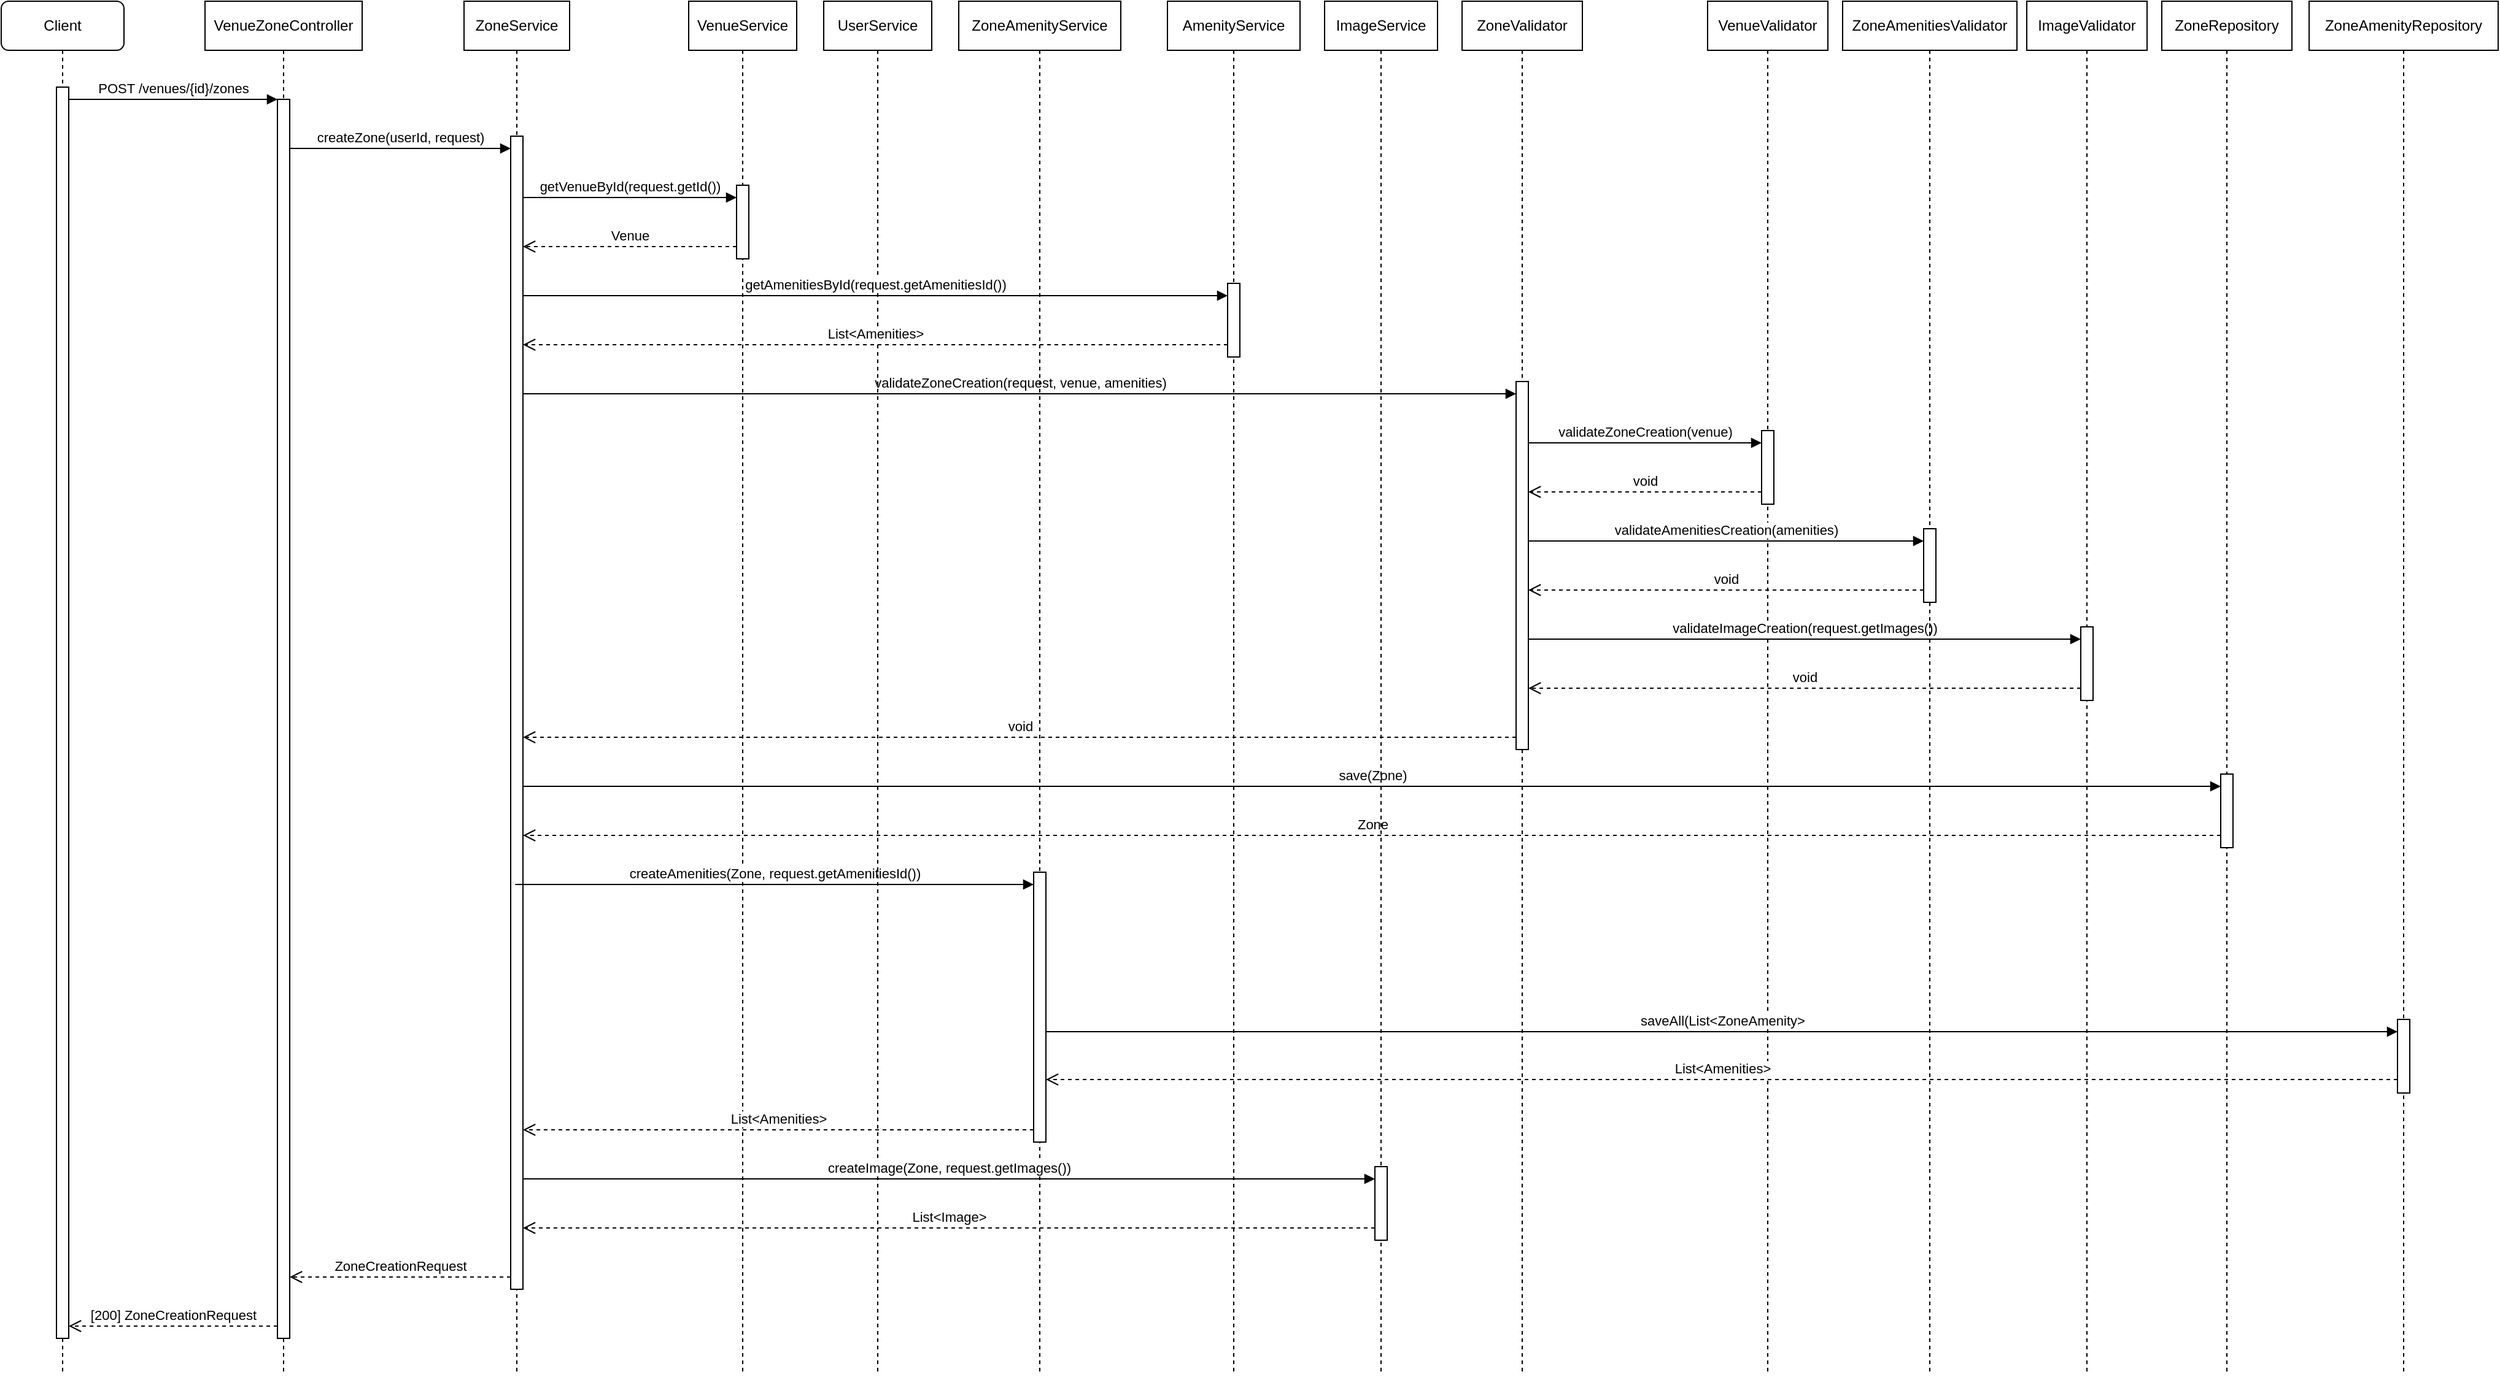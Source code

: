 <mxfile version="26.0.4">
  <diagram name="create-zone" id="2YBvvXClWsGukQMizWep">
    <mxGraphModel dx="521" dy="266" grid="1" gridSize="10" guides="1" tooltips="1" connect="1" arrows="1" fold="1" page="0" pageScale="1" pageWidth="850" pageHeight="1100" math="1" shadow="0">
      <root>
        <mxCell id="0" />
        <mxCell id="1" parent="0" />
        <mxCell id="aM9ryv3xv72pqoxQDRHE-1" value="Client" style="shape=umlLifeline;perimeter=lifelinePerimeter;whiteSpace=wrap;html=1;container=0;dropTarget=0;collapsible=0;recursiveResize=0;outlineConnect=0;portConstraint=eastwest;newEdgeStyle={&quot;edgeStyle&quot;:&quot;elbowEdgeStyle&quot;,&quot;elbow&quot;:&quot;vertical&quot;,&quot;curved&quot;:0,&quot;rounded&quot;:0};rounded=1;" parent="1" vertex="1">
          <mxGeometry x="40" y="40" width="100" height="1120" as="geometry" />
        </mxCell>
        <mxCell id="aM9ryv3xv72pqoxQDRHE-2" value="" style="html=1;points=[];perimeter=orthogonalPerimeter;outlineConnect=0;targetShapes=umlLifeline;portConstraint=eastwest;newEdgeStyle={&quot;edgeStyle&quot;:&quot;elbowEdgeStyle&quot;,&quot;elbow&quot;:&quot;vertical&quot;,&quot;curved&quot;:0,&quot;rounded&quot;:0};" parent="aM9ryv3xv72pqoxQDRHE-1" vertex="1">
          <mxGeometry x="45" y="70" width="10" height="1020" as="geometry" />
        </mxCell>
        <mxCell id="aM9ryv3xv72pqoxQDRHE-5" value="VenueZoneController" style="shape=umlLifeline;perimeter=lifelinePerimeter;whiteSpace=wrap;html=1;container=0;dropTarget=0;collapsible=0;recursiveResize=0;outlineConnect=0;portConstraint=eastwest;newEdgeStyle={&quot;edgeStyle&quot;:&quot;elbowEdgeStyle&quot;,&quot;elbow&quot;:&quot;vertical&quot;,&quot;curved&quot;:0,&quot;rounded&quot;:0};" parent="1" vertex="1">
          <mxGeometry x="206" y="40" width="128" height="1120" as="geometry" />
        </mxCell>
        <mxCell id="aM9ryv3xv72pqoxQDRHE-6" value="" style="html=1;points=[];perimeter=orthogonalPerimeter;outlineConnect=0;targetShapes=umlLifeline;portConstraint=eastwest;newEdgeStyle={&quot;edgeStyle&quot;:&quot;elbowEdgeStyle&quot;,&quot;elbow&quot;:&quot;vertical&quot;,&quot;curved&quot;:0,&quot;rounded&quot;:0};" parent="aM9ryv3xv72pqoxQDRHE-5" vertex="1">
          <mxGeometry x="59" y="80" width="10" height="1010" as="geometry" />
        </mxCell>
        <mxCell id="aM9ryv3xv72pqoxQDRHE-7" value="POST /venues/{id}/zones" style="html=1;verticalAlign=bottom;endArrow=block;edgeStyle=elbowEdgeStyle;elbow=vertical;curved=0;rounded=0;" parent="1" source="aM9ryv3xv72pqoxQDRHE-2" target="aM9ryv3xv72pqoxQDRHE-6" edge="1">
          <mxGeometry relative="1" as="geometry">
            <mxPoint x="195" y="130" as="sourcePoint" />
            <Array as="points">
              <mxPoint x="180" y="120" />
            </Array>
          </mxGeometry>
        </mxCell>
        <mxCell id="GYffdoqTxgihkmZONAOh-1" value="ZoneService" style="shape=umlLifeline;perimeter=lifelinePerimeter;whiteSpace=wrap;html=1;container=0;dropTarget=0;collapsible=0;recursiveResize=0;outlineConnect=0;portConstraint=eastwest;newEdgeStyle={&quot;edgeStyle&quot;:&quot;elbowEdgeStyle&quot;,&quot;elbow&quot;:&quot;vertical&quot;,&quot;curved&quot;:0,&quot;rounded&quot;:0};" parent="1" vertex="1">
          <mxGeometry x="417" y="40" width="86" height="1120" as="geometry" />
        </mxCell>
        <mxCell id="GYffdoqTxgihkmZONAOh-2" value="" style="html=1;points=[];perimeter=orthogonalPerimeter;outlineConnect=0;targetShapes=umlLifeline;portConstraint=eastwest;newEdgeStyle={&quot;edgeStyle&quot;:&quot;elbowEdgeStyle&quot;,&quot;elbow&quot;:&quot;vertical&quot;,&quot;curved&quot;:0,&quot;rounded&quot;:0};" parent="GYffdoqTxgihkmZONAOh-1" vertex="1">
          <mxGeometry x="38" y="110" width="10" height="940" as="geometry" />
        </mxCell>
        <mxCell id="GYffdoqTxgihkmZONAOh-3" value="createZone(userId, request)" style="html=1;verticalAlign=bottom;endArrow=block;edgeStyle=elbowEdgeStyle;elbow=vertical;curved=0;rounded=0;" parent="1" source="aM9ryv3xv72pqoxQDRHE-6" target="GYffdoqTxgihkmZONAOh-2" edge="1">
          <mxGeometry relative="1" as="geometry">
            <mxPoint x="240" y="160" as="sourcePoint" />
            <Array as="points">
              <mxPoint x="325" y="160" />
            </Array>
            <mxPoint x="410" y="160" as="targetPoint" />
          </mxGeometry>
        </mxCell>
        <mxCell id="GYffdoqTxgihkmZONAOh-4" value="VenueService" style="shape=umlLifeline;perimeter=lifelinePerimeter;whiteSpace=wrap;html=1;container=0;dropTarget=0;collapsible=0;recursiveResize=0;outlineConnect=0;portConstraint=eastwest;newEdgeStyle={&quot;edgeStyle&quot;:&quot;elbowEdgeStyle&quot;,&quot;elbow&quot;:&quot;vertical&quot;,&quot;curved&quot;:0,&quot;rounded&quot;:0};" parent="1" vertex="1">
          <mxGeometry x="600" y="40" width="88" height="1120" as="geometry" />
        </mxCell>
        <mxCell id="GYffdoqTxgihkmZONAOh-5" value="" style="html=1;points=[];perimeter=orthogonalPerimeter;outlineConnect=0;targetShapes=umlLifeline;portConstraint=eastwest;newEdgeStyle={&quot;edgeStyle&quot;:&quot;elbowEdgeStyle&quot;,&quot;elbow&quot;:&quot;vertical&quot;,&quot;curved&quot;:0,&quot;rounded&quot;:0};" parent="GYffdoqTxgihkmZONAOh-4" vertex="1">
          <mxGeometry x="39" y="150" width="10" height="60" as="geometry" />
        </mxCell>
        <mxCell id="GYffdoqTxgihkmZONAOh-6" value="getVenueById(request.getId())" style="html=1;verticalAlign=bottom;endArrow=block;edgeStyle=elbowEdgeStyle;elbow=vertical;curved=0;rounded=0;" parent="1" source="GYffdoqTxgihkmZONAOh-2" target="GYffdoqTxgihkmZONAOh-5" edge="1">
          <mxGeometry relative="1" as="geometry">
            <mxPoint x="340" y="200" as="sourcePoint" />
            <Array as="points">
              <mxPoint x="540" y="200" />
            </Array>
            <mxPoint x="520" y="200" as="targetPoint" />
          </mxGeometry>
        </mxCell>
        <mxCell id="GYffdoqTxgihkmZONAOh-7" value="Venue" style="html=1;verticalAlign=bottom;endArrow=open;dashed=1;endSize=8;edgeStyle=elbowEdgeStyle;elbow=vertical;curved=0;rounded=0;" parent="1" source="GYffdoqTxgihkmZONAOh-5" target="GYffdoqTxgihkmZONAOh-2" edge="1">
          <mxGeometry relative="1" as="geometry">
            <mxPoint x="440" y="240" as="targetPoint" />
            <Array as="points">
              <mxPoint x="535" y="240" />
            </Array>
            <mxPoint x="610" y="240" as="sourcePoint" />
          </mxGeometry>
        </mxCell>
        <mxCell id="GYffdoqTxgihkmZONAOh-8" value="ZoneValidator" style="shape=umlLifeline;perimeter=lifelinePerimeter;whiteSpace=wrap;html=1;container=0;dropTarget=0;collapsible=0;recursiveResize=0;outlineConnect=0;portConstraint=eastwest;newEdgeStyle={&quot;edgeStyle&quot;:&quot;elbowEdgeStyle&quot;,&quot;elbow&quot;:&quot;vertical&quot;,&quot;curved&quot;:0,&quot;rounded&quot;:0};" parent="1" vertex="1">
          <mxGeometry x="1230" y="40" width="98" height="1120" as="geometry" />
        </mxCell>
        <mxCell id="GYffdoqTxgihkmZONAOh-9" value="" style="html=1;points=[];perimeter=orthogonalPerimeter;outlineConnect=0;targetShapes=umlLifeline;portConstraint=eastwest;newEdgeStyle={&quot;edgeStyle&quot;:&quot;elbowEdgeStyle&quot;,&quot;elbow&quot;:&quot;vertical&quot;,&quot;curved&quot;:0,&quot;rounded&quot;:0};" parent="GYffdoqTxgihkmZONAOh-8" vertex="1">
          <mxGeometry x="44" y="310" width="10" height="300" as="geometry" />
        </mxCell>
        <mxCell id="GYffdoqTxgihkmZONAOh-10" value="validateZoneCreation(request, venue, amenities)" style="html=1;verticalAlign=bottom;endArrow=block;edgeStyle=elbowEdgeStyle;elbow=vertical;curved=0;rounded=0;" parent="1" target="GYffdoqTxgihkmZONAOh-9" edge="1">
          <mxGeometry relative="1" as="geometry">
            <mxPoint x="465" y="360" as="sourcePoint" />
            <Array as="points">
              <mxPoint x="589" y="360" />
            </Array>
            <mxPoint x="1404" y="360" as="targetPoint" />
          </mxGeometry>
        </mxCell>
        <mxCell id="GYffdoqTxgihkmZONAOh-11" value="VenueValidator" style="shape=umlLifeline;perimeter=lifelinePerimeter;whiteSpace=wrap;html=1;container=0;dropTarget=0;collapsible=0;recursiveResize=0;outlineConnect=0;portConstraint=eastwest;newEdgeStyle={&quot;edgeStyle&quot;:&quot;elbowEdgeStyle&quot;,&quot;elbow&quot;:&quot;vertical&quot;,&quot;curved&quot;:0,&quot;rounded&quot;:0};" parent="1" vertex="1">
          <mxGeometry x="1430" y="40" width="98" height="1120" as="geometry" />
        </mxCell>
        <mxCell id="GYffdoqTxgihkmZONAOh-12" value="" style="html=1;points=[];perimeter=orthogonalPerimeter;outlineConnect=0;targetShapes=umlLifeline;portConstraint=eastwest;newEdgeStyle={&quot;edgeStyle&quot;:&quot;elbowEdgeStyle&quot;,&quot;elbow&quot;:&quot;vertical&quot;,&quot;curved&quot;:0,&quot;rounded&quot;:0};" parent="GYffdoqTxgihkmZONAOh-11" vertex="1">
          <mxGeometry x="44" y="350" width="10" height="60" as="geometry" />
        </mxCell>
        <mxCell id="GYffdoqTxgihkmZONAOh-13" value="validateZoneCreation(venue)" style="html=1;verticalAlign=bottom;endArrow=block;edgeStyle=elbowEdgeStyle;elbow=vertical;curved=0;rounded=0;" parent="1" target="GYffdoqTxgihkmZONAOh-12" edge="1">
          <mxGeometry relative="1" as="geometry">
            <mxPoint x="1284" y="400" as="sourcePoint" />
            <Array as="points">
              <mxPoint x="1402" y="400" />
            </Array>
            <mxPoint x="1478" y="400" as="targetPoint" />
          </mxGeometry>
        </mxCell>
        <mxCell id="GYffdoqTxgihkmZONAOh-14" value="void" style="html=1;verticalAlign=bottom;endArrow=open;dashed=1;endSize=8;edgeStyle=elbowEdgeStyle;elbow=vertical;curved=0;rounded=0;" parent="1" source="GYffdoqTxgihkmZONAOh-12" edge="1">
          <mxGeometry relative="1" as="geometry">
            <mxPoint x="1284" y="440" as="targetPoint" />
            <Array as="points">
              <mxPoint x="1340" y="440" />
            </Array>
            <mxPoint x="1454" y="440" as="sourcePoint" />
          </mxGeometry>
        </mxCell>
        <mxCell id="GYffdoqTxgihkmZONAOh-15" value="ImageValidator" style="shape=umlLifeline;perimeter=lifelinePerimeter;whiteSpace=wrap;html=1;container=0;dropTarget=0;collapsible=0;recursiveResize=0;outlineConnect=0;portConstraint=eastwest;newEdgeStyle={&quot;edgeStyle&quot;:&quot;elbowEdgeStyle&quot;,&quot;elbow&quot;:&quot;vertical&quot;,&quot;curved&quot;:0,&quot;rounded&quot;:0};" parent="1" vertex="1">
          <mxGeometry x="1690" y="40" width="98" height="1120" as="geometry" />
        </mxCell>
        <mxCell id="GYffdoqTxgihkmZONAOh-16" value="" style="html=1;points=[];perimeter=orthogonalPerimeter;outlineConnect=0;targetShapes=umlLifeline;portConstraint=eastwest;newEdgeStyle={&quot;edgeStyle&quot;:&quot;elbowEdgeStyle&quot;,&quot;elbow&quot;:&quot;vertical&quot;,&quot;curved&quot;:0,&quot;rounded&quot;:0};" parent="GYffdoqTxgihkmZONAOh-15" vertex="1">
          <mxGeometry x="44" y="510" width="10" height="60" as="geometry" />
        </mxCell>
        <mxCell id="GYffdoqTxgihkmZONAOh-17" value="validateImageCreation(request.getImages())" style="html=1;verticalAlign=bottom;endArrow=block;edgeStyle=elbowEdgeStyle;elbow=vertical;curved=0;rounded=0;" parent="1" target="GYffdoqTxgihkmZONAOh-16" edge="1">
          <mxGeometry relative="1" as="geometry">
            <mxPoint x="1284" y="560" as="sourcePoint" />
            <Array as="points">
              <mxPoint x="1456" y="560" />
            </Array>
            <mxPoint x="1528" y="560" as="targetPoint" />
          </mxGeometry>
        </mxCell>
        <mxCell id="GYffdoqTxgihkmZONAOh-18" value="void" style="html=1;verticalAlign=bottom;endArrow=open;dashed=1;endSize=8;edgeStyle=elbowEdgeStyle;elbow=vertical;curved=0;rounded=0;" parent="1" source="GYffdoqTxgihkmZONAOh-16" edge="1">
          <mxGeometry relative="1" as="geometry">
            <mxPoint x="1284" y="600" as="targetPoint" />
            <Array as="points">
              <mxPoint x="1440" y="600" />
            </Array>
            <mxPoint x="1574" y="600" as="sourcePoint" />
          </mxGeometry>
        </mxCell>
        <mxCell id="GYffdoqTxgihkmZONAOh-19" value="void" style="html=1;verticalAlign=bottom;endArrow=open;dashed=1;endSize=8;edgeStyle=elbowEdgeStyle;elbow=vertical;curved=0;rounded=0;" parent="1" source="GYffdoqTxgihkmZONAOh-9" edge="1">
          <mxGeometry relative="1" as="geometry">
            <mxPoint x="465" y="640" as="targetPoint" />
            <Array as="points">
              <mxPoint x="716" y="640" />
            </Array>
            <mxPoint x="1404" y="640" as="sourcePoint" />
          </mxGeometry>
        </mxCell>
        <mxCell id="GYffdoqTxgihkmZONAOh-25" value="ZoneRepository" style="shape=umlLifeline;perimeter=lifelinePerimeter;whiteSpace=wrap;html=1;container=0;dropTarget=0;collapsible=0;recursiveResize=0;outlineConnect=0;portConstraint=eastwest;newEdgeStyle={&quot;edgeStyle&quot;:&quot;elbowEdgeStyle&quot;,&quot;elbow&quot;:&quot;vertical&quot;,&quot;curved&quot;:0,&quot;rounded&quot;:0};" parent="1" vertex="1">
          <mxGeometry x="1800" y="40" width="106" height="1120" as="geometry" />
        </mxCell>
        <mxCell id="GYffdoqTxgihkmZONAOh-26" value="" style="html=1;points=[];perimeter=orthogonalPerimeter;outlineConnect=0;targetShapes=umlLifeline;portConstraint=eastwest;newEdgeStyle={&quot;edgeStyle&quot;:&quot;elbowEdgeStyle&quot;,&quot;elbow&quot;:&quot;vertical&quot;,&quot;curved&quot;:0,&quot;rounded&quot;:0};" parent="GYffdoqTxgihkmZONAOh-25" vertex="1">
          <mxGeometry x="48" y="630" width="10" height="60" as="geometry" />
        </mxCell>
        <mxCell id="GYffdoqTxgihkmZONAOh-27" value="save(Zone)" style="html=1;verticalAlign=bottom;endArrow=block;edgeStyle=elbowEdgeStyle;elbow=vertical;curved=0;rounded=0;" parent="1" target="GYffdoqTxgihkmZONAOh-26" edge="1">
          <mxGeometry relative="1" as="geometry">
            <mxPoint x="465" y="680" as="sourcePoint" />
            <Array as="points">
              <mxPoint x="615" y="680" />
            </Array>
            <mxPoint x="1550" y="680" as="targetPoint" />
          </mxGeometry>
        </mxCell>
        <mxCell id="GYffdoqTxgihkmZONAOh-28" value="Zone" style="html=1;verticalAlign=bottom;endArrow=open;dashed=1;endSize=8;edgeStyle=elbowEdgeStyle;elbow=vertical;curved=0;rounded=0;" parent="1" source="GYffdoqTxgihkmZONAOh-26" edge="1">
          <mxGeometry relative="1" as="geometry">
            <mxPoint x="465" y="720" as="targetPoint" />
            <Array as="points">
              <mxPoint x="939" y="720" />
            </Array>
            <mxPoint x="1088" y="720" as="sourcePoint" />
          </mxGeometry>
        </mxCell>
        <mxCell id="GYffdoqTxgihkmZONAOh-29" value="ZoneAmenitiesValidator" style="shape=umlLifeline;perimeter=lifelinePerimeter;whiteSpace=wrap;html=1;container=0;dropTarget=0;collapsible=0;recursiveResize=0;outlineConnect=0;portConstraint=eastwest;newEdgeStyle={&quot;edgeStyle&quot;:&quot;elbowEdgeStyle&quot;,&quot;elbow&quot;:&quot;vertical&quot;,&quot;curved&quot;:0,&quot;rounded&quot;:0};" parent="1" vertex="1">
          <mxGeometry x="1540" y="40" width="142" height="1120" as="geometry" />
        </mxCell>
        <mxCell id="GYffdoqTxgihkmZONAOh-30" value="" style="html=1;points=[];perimeter=orthogonalPerimeter;outlineConnect=0;targetShapes=umlLifeline;portConstraint=eastwest;newEdgeStyle={&quot;edgeStyle&quot;:&quot;elbowEdgeStyle&quot;,&quot;elbow&quot;:&quot;vertical&quot;,&quot;curved&quot;:0,&quot;rounded&quot;:0};" parent="GYffdoqTxgihkmZONAOh-29" vertex="1">
          <mxGeometry x="66" y="430" width="10" height="60" as="geometry" />
        </mxCell>
        <mxCell id="GYffdoqTxgihkmZONAOh-32" value="validateAmenitiesCreation(amenities&lt;span style=&quot;background-color: light-dark(#ffffff, var(--ge-dark-color, #121212)); color: light-dark(rgb(0, 0, 0), rgb(255, 255, 255));&quot;&gt;)&lt;/span&gt;" style="html=1;verticalAlign=bottom;endArrow=block;edgeStyle=elbowEdgeStyle;elbow=vertical;curved=0;rounded=0;" parent="1" target="GYffdoqTxgihkmZONAOh-30" edge="1">
          <mxGeometry x="-0.001" relative="1" as="geometry">
            <mxPoint x="1284" y="480" as="sourcePoint" />
            <Array as="points">
              <mxPoint x="1458" y="480" />
            </Array>
            <mxPoint x="1530" y="480" as="targetPoint" />
            <mxPoint as="offset" />
          </mxGeometry>
        </mxCell>
        <mxCell id="GYffdoqTxgihkmZONAOh-33" value="void" style="html=1;verticalAlign=bottom;endArrow=open;dashed=1;endSize=8;edgeStyle=elbowEdgeStyle;elbow=vertical;curved=0;rounded=0;" parent="1" source="GYffdoqTxgihkmZONAOh-30" edge="1">
          <mxGeometry relative="1" as="geometry">
            <mxPoint x="1284" y="520" as="targetPoint" />
            <Array as="points">
              <mxPoint x="1510" y="520" />
            </Array>
            <mxPoint x="1580" y="520" as="sourcePoint" />
          </mxGeometry>
        </mxCell>
        <mxCell id="GYffdoqTxgihkmZONAOh-34" value="createAmenities(Zone, request.getAmenitiesId())" style="html=1;verticalAlign=bottom;endArrow=block;edgeStyle=elbowEdgeStyle;elbow=vertical;curved=0;rounded=0;" parent="1" target="GYffdoqTxgihkmZONAOh-36" edge="1">
          <mxGeometry relative="1" as="geometry">
            <mxPoint x="458.682" y="760" as="sourcePoint" />
            <Array as="points">
              <mxPoint x="650" y="760" />
            </Array>
            <mxPoint x="920" y="760" as="targetPoint" />
          </mxGeometry>
        </mxCell>
        <mxCell id="GYffdoqTxgihkmZONAOh-35" value="ZoneAmenityService" style="shape=umlLifeline;perimeter=lifelinePerimeter;whiteSpace=wrap;html=1;container=0;dropTarget=0;collapsible=0;recursiveResize=0;outlineConnect=0;portConstraint=eastwest;newEdgeStyle={&quot;edgeStyle&quot;:&quot;elbowEdgeStyle&quot;,&quot;elbow&quot;:&quot;vertical&quot;,&quot;curved&quot;:0,&quot;rounded&quot;:0};" parent="1" vertex="1">
          <mxGeometry x="820" y="40" width="132" height="1120" as="geometry" />
        </mxCell>
        <mxCell id="GYffdoqTxgihkmZONAOh-36" value="" style="html=1;points=[];perimeter=orthogonalPerimeter;outlineConnect=0;targetShapes=umlLifeline;portConstraint=eastwest;newEdgeStyle={&quot;edgeStyle&quot;:&quot;elbowEdgeStyle&quot;,&quot;elbow&quot;:&quot;vertical&quot;,&quot;curved&quot;:0,&quot;rounded&quot;:0};" parent="GYffdoqTxgihkmZONAOh-35" vertex="1">
          <mxGeometry x="61" y="710" width="10" height="220" as="geometry" />
        </mxCell>
        <mxCell id="9Zr1Ut3JY-GI65zzfMKg-1" value="AmenityService" style="shape=umlLifeline;perimeter=lifelinePerimeter;whiteSpace=wrap;html=1;container=0;dropTarget=0;collapsible=0;recursiveResize=0;outlineConnect=0;portConstraint=eastwest;newEdgeStyle={&quot;edgeStyle&quot;:&quot;elbowEdgeStyle&quot;,&quot;elbow&quot;:&quot;vertical&quot;,&quot;curved&quot;:0,&quot;rounded&quot;:0};" parent="1" vertex="1">
          <mxGeometry x="990" y="40" width="108" height="1120" as="geometry" />
        </mxCell>
        <mxCell id="9Zr1Ut3JY-GI65zzfMKg-2" value="" style="html=1;points=[];perimeter=orthogonalPerimeter;outlineConnect=0;targetShapes=umlLifeline;portConstraint=eastwest;newEdgeStyle={&quot;edgeStyle&quot;:&quot;elbowEdgeStyle&quot;,&quot;elbow&quot;:&quot;vertical&quot;,&quot;curved&quot;:0,&quot;rounded&quot;:0};" parent="9Zr1Ut3JY-GI65zzfMKg-1" vertex="1">
          <mxGeometry x="49" y="230" width="10" height="60" as="geometry" />
        </mxCell>
        <mxCell id="9Zr1Ut3JY-GI65zzfMKg-6" value="UserService" style="shape=umlLifeline;perimeter=lifelinePerimeter;whiteSpace=wrap;html=1;container=0;dropTarget=0;collapsible=0;recursiveResize=0;outlineConnect=0;portConstraint=eastwest;newEdgeStyle={&quot;edgeStyle&quot;:&quot;elbowEdgeStyle&quot;,&quot;elbow&quot;:&quot;vertical&quot;,&quot;curved&quot;:0,&quot;rounded&quot;:0};" parent="1" vertex="1">
          <mxGeometry x="710" y="40" width="88" height="1120" as="geometry" />
        </mxCell>
        <mxCell id="9Zr1Ut3JY-GI65zzfMKg-10" value="ZoneAmenityRepository" style="shape=umlLifeline;perimeter=lifelinePerimeter;whiteSpace=wrap;html=1;container=0;dropTarget=0;collapsible=0;recursiveResize=0;outlineConnect=0;portConstraint=eastwest;newEdgeStyle={&quot;edgeStyle&quot;:&quot;elbowEdgeStyle&quot;,&quot;elbow&quot;:&quot;vertical&quot;,&quot;curved&quot;:0,&quot;rounded&quot;:0};" parent="1" vertex="1">
          <mxGeometry x="1920" y="40" width="154" height="1120" as="geometry" />
        </mxCell>
        <mxCell id="9Zr1Ut3JY-GI65zzfMKg-11" value="" style="html=1;points=[];perimeter=orthogonalPerimeter;outlineConnect=0;targetShapes=umlLifeline;portConstraint=eastwest;newEdgeStyle={&quot;edgeStyle&quot;:&quot;elbowEdgeStyle&quot;,&quot;elbow&quot;:&quot;vertical&quot;,&quot;curved&quot;:0,&quot;rounded&quot;:0};" parent="9Zr1Ut3JY-GI65zzfMKg-10" vertex="1">
          <mxGeometry x="72" y="830" width="10" height="60" as="geometry" />
        </mxCell>
        <mxCell id="9Zr1Ut3JY-GI65zzfMKg-12" value="saveAll(List&amp;lt;ZoneAmenity&amp;gt;" style="html=1;verticalAlign=bottom;endArrow=block;edgeStyle=elbowEdgeStyle;elbow=vertical;curved=0;rounded=0;" parent="1" source="GYffdoqTxgihkmZONAOh-36" target="9Zr1Ut3JY-GI65zzfMKg-11" edge="1">
          <mxGeometry x="0.001" relative="1" as="geometry">
            <mxPoint x="910" y="880" as="sourcePoint" />
            <Array as="points">
              <mxPoint x="1120.32" y="880" />
            </Array>
            <mxPoint x="1268" y="880" as="targetPoint" />
            <mxPoint as="offset" />
          </mxGeometry>
        </mxCell>
        <mxCell id="9Zr1Ut3JY-GI65zzfMKg-13" value="List&amp;lt;Amenities&amp;gt;" style="html=1;verticalAlign=bottom;endArrow=open;dashed=1;endSize=8;edgeStyle=elbowEdgeStyle;elbow=vertical;curved=0;rounded=0;" parent="1" source="9Zr1Ut3JY-GI65zzfMKg-11" target="GYffdoqTxgihkmZONAOh-36" edge="1">
          <mxGeometry relative="1" as="geometry">
            <mxPoint x="1010" y="919" as="targetPoint" />
            <Array as="points">
              <mxPoint x="1144" y="919" />
            </Array>
            <mxPoint x="1368" y="919" as="sourcePoint" />
          </mxGeometry>
        </mxCell>
        <mxCell id="9Zr1Ut3JY-GI65zzfMKg-14" value="List&amp;lt;Amenities&amp;gt;" style="html=1;verticalAlign=bottom;endArrow=open;dashed=1;endSize=8;edgeStyle=elbowEdgeStyle;elbow=vertical;curved=0;rounded=0;" parent="1" source="GYffdoqTxgihkmZONAOh-36" edge="1">
          <mxGeometry relative="1" as="geometry">
            <mxPoint x="465" y="960" as="targetPoint" />
            <Array as="points">
              <mxPoint x="739" y="960" />
            </Array>
            <mxPoint x="859" y="960" as="sourcePoint" />
          </mxGeometry>
        </mxCell>
        <mxCell id="9Zr1Ut3JY-GI65zzfMKg-16" value="ImageService" style="shape=umlLifeline;perimeter=lifelinePerimeter;whiteSpace=wrap;html=1;container=0;dropTarget=0;collapsible=0;recursiveResize=0;outlineConnect=0;portConstraint=eastwest;newEdgeStyle={&quot;edgeStyle&quot;:&quot;elbowEdgeStyle&quot;,&quot;elbow&quot;:&quot;vertical&quot;,&quot;curved&quot;:0,&quot;rounded&quot;:0};" parent="1" vertex="1">
          <mxGeometry x="1118" y="40" width="92" height="1120" as="geometry" />
        </mxCell>
        <mxCell id="9Zr1Ut3JY-GI65zzfMKg-17" value="" style="html=1;points=[];perimeter=orthogonalPerimeter;outlineConnect=0;targetShapes=umlLifeline;portConstraint=eastwest;newEdgeStyle={&quot;edgeStyle&quot;:&quot;elbowEdgeStyle&quot;,&quot;elbow&quot;:&quot;vertical&quot;,&quot;curved&quot;:0,&quot;rounded&quot;:0};" parent="1" vertex="1">
          <mxGeometry x="1159" y="990" width="10" height="60" as="geometry" />
        </mxCell>
        <mxCell id="9Zr1Ut3JY-GI65zzfMKg-18" value="createImage(Zone, request.getImages())" style="html=1;verticalAlign=bottom;endArrow=block;edgeStyle=elbowEdgeStyle;elbow=vertical;curved=0;rounded=0;" parent="1" target="9Zr1Ut3JY-GI65zzfMKg-17" edge="1">
          <mxGeometry relative="1" as="geometry">
            <mxPoint x="465" y="1000" as="sourcePoint" />
            <Array as="points">
              <mxPoint x="811.32" y="1000" />
            </Array>
            <mxPoint x="1042.32" y="1000" as="targetPoint" />
          </mxGeometry>
        </mxCell>
        <mxCell id="9Zr1Ut3JY-GI65zzfMKg-19" value="List&amp;lt;Image&amp;gt;" style="html=1;verticalAlign=bottom;endArrow=open;dashed=1;endSize=8;edgeStyle=elbowEdgeStyle;elbow=vertical;curved=0;rounded=0;" parent="1" source="9Zr1Ut3JY-GI65zzfMKg-17" edge="1">
          <mxGeometry relative="1" as="geometry">
            <mxPoint x="465" y="1040" as="targetPoint" />
            <Array as="points">
              <mxPoint x="914" y="1040" />
            </Array>
            <mxPoint x="1056" y="1040" as="sourcePoint" />
          </mxGeometry>
        </mxCell>
        <mxCell id="9Zr1Ut3JY-GI65zzfMKg-21" value="ZoneCreationRequest" style="html=1;verticalAlign=bottom;endArrow=open;dashed=1;endSize=8;edgeStyle=elbowEdgeStyle;elbow=vertical;curved=0;rounded=0;" parent="1" edge="1">
          <mxGeometry relative="1" as="geometry">
            <mxPoint x="275" y="1080" as="targetPoint" />
            <Array as="points">
              <mxPoint x="390" y="1080" />
            </Array>
            <mxPoint x="455" y="1080" as="sourcePoint" />
          </mxGeometry>
        </mxCell>
        <mxCell id="9Zr1Ut3JY-GI65zzfMKg-22" value="[200] ZoneCreationRequest" style="html=1;verticalAlign=bottom;endArrow=open;dashed=1;endSize=8;edgeStyle=elbowEdgeStyle;elbow=vertical;curved=0;rounded=0;" parent="1" edge="1">
          <mxGeometry relative="1" as="geometry">
            <mxPoint x="95" y="1120" as="targetPoint" />
            <Array as="points">
              <mxPoint x="180" y="1120" />
            </Array>
            <mxPoint x="265" y="1120" as="sourcePoint" />
          </mxGeometry>
        </mxCell>
        <mxCell id="tcMHU-HmFxa4yq0qoxWR-1" value="getAmenitiesById(request.getAmenitiesId())" style="html=1;verticalAlign=bottom;endArrow=block;edgeStyle=elbowEdgeStyle;elbow=vertical;curved=0;rounded=0;" parent="1" source="GYffdoqTxgihkmZONAOh-2" target="9Zr1Ut3JY-GI65zzfMKg-2" edge="1">
          <mxGeometry relative="1" as="geometry">
            <mxPoint x="503" y="280" as="sourcePoint" />
            <Array as="points">
              <mxPoint x="713.32" y="280" />
            </Array>
            <mxPoint x="751" y="280" as="targetPoint" />
          </mxGeometry>
        </mxCell>
        <mxCell id="tcMHU-HmFxa4yq0qoxWR-2" value="List&amp;lt;Amenities&amp;gt;" style="html=1;verticalAlign=bottom;endArrow=open;dashed=1;endSize=8;edgeStyle=elbowEdgeStyle;elbow=vertical;curved=0;rounded=0;" parent="1" source="9Zr1Ut3JY-GI65zzfMKg-2" target="GYffdoqTxgihkmZONAOh-2" edge="1">
          <mxGeometry relative="1" as="geometry">
            <mxPoint x="503" y="320" as="targetPoint" />
            <Array as="points">
              <mxPoint x="637" y="320" />
            </Array>
            <mxPoint x="751" y="320" as="sourcePoint" />
          </mxGeometry>
        </mxCell>
      </root>
    </mxGraphModel>
  </diagram>
</mxfile>
